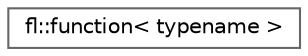 digraph "Graphical Class Hierarchy"
{
 // INTERACTIVE_SVG=YES
 // LATEX_PDF_SIZE
  bgcolor="transparent";
  edge [fontname=Helvetica,fontsize=10,labelfontname=Helvetica,labelfontsize=10];
  node [fontname=Helvetica,fontsize=10,shape=box,height=0.2,width=0.4];
  rankdir="LR";
  Node0 [id="Node000000",label="fl::function\< typename \>",height=0.2,width=0.4,color="grey40", fillcolor="white", style="filled",URL="$d4/d36/namespacefl.html#d0/ddd/classfl_1_1function",tooltip=" "];
}
